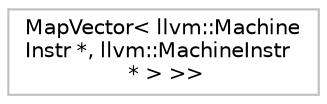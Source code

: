 digraph "Graphical Class Hierarchy"
{
 // LATEX_PDF_SIZE
  bgcolor="transparent";
  edge [fontname="Helvetica",fontsize="10",labelfontname="Helvetica",labelfontsize="10"];
  node [fontname="Helvetica",fontsize="10",shape=record];
  rankdir="LR";
  Node0 [label="MapVector\< llvm::Machine\lInstr *, llvm::MachineInstr\l * \> \>\>",height=0.2,width=0.4,color="grey75",tooltip=" "];
}
